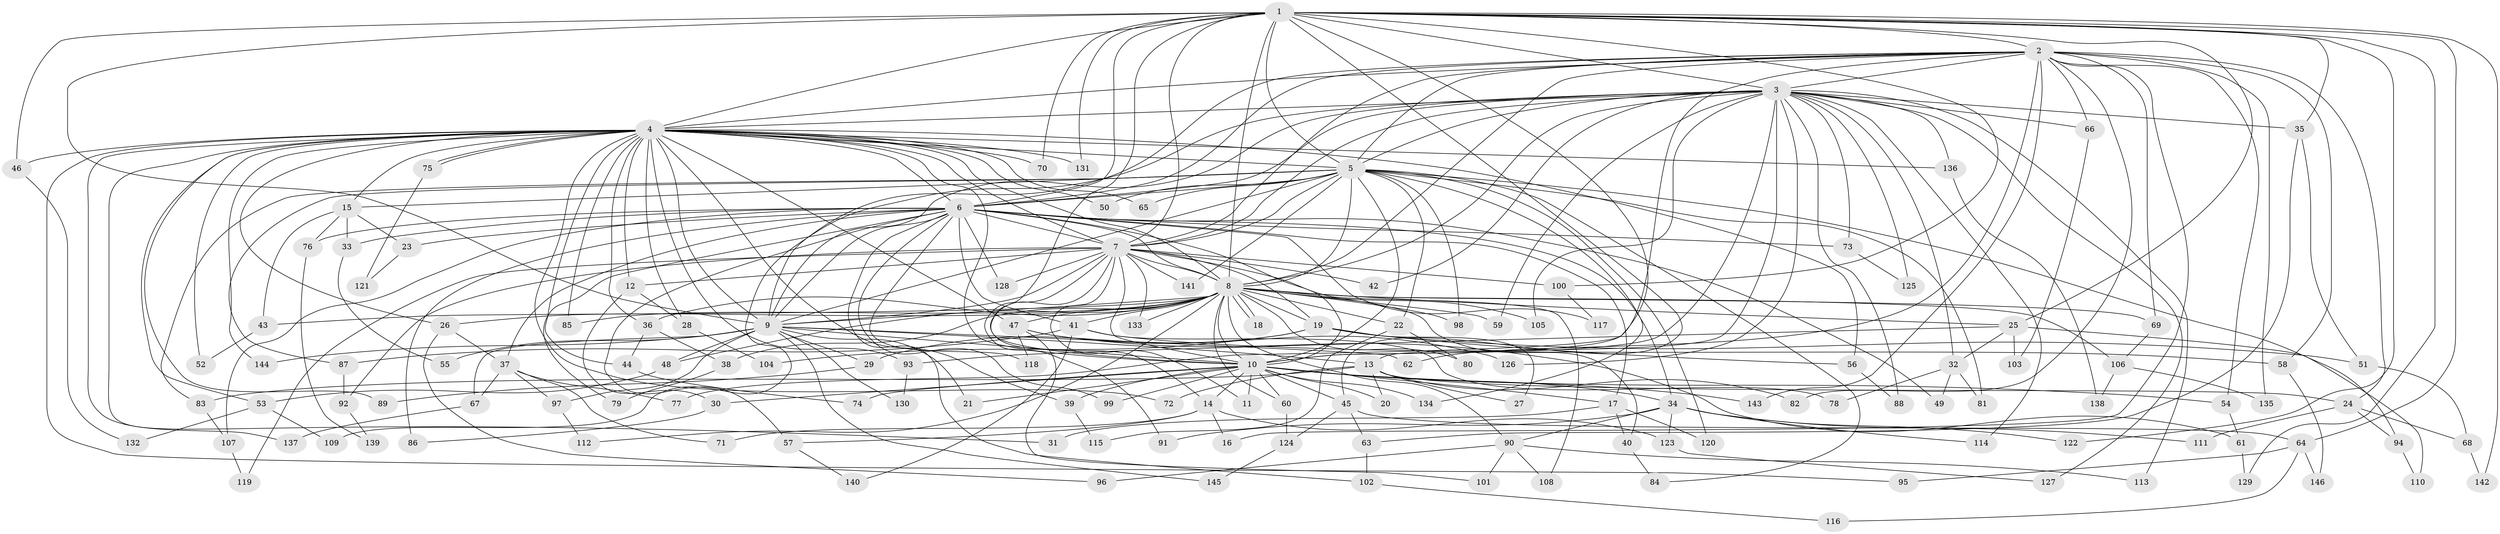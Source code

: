 // coarse degree distribution, {20: 0.017857142857142856, 17: 0.008928571428571428, 23: 0.008928571428571428, 35: 0.008928571428571428, 28: 0.008928571428571428, 18: 0.017857142857142856, 42: 0.008928571428571428, 2: 0.4642857142857143, 4: 0.07142857142857142, 8: 0.017857142857142856, 7: 0.026785714285714284, 5: 0.026785714285714284, 3: 0.26785714285714285, 9: 0.008928571428571428, 6: 0.03571428571428571}
// Generated by graph-tools (version 1.1) at 2025/41/03/06/25 10:41:43]
// undirected, 146 vertices, 317 edges
graph export_dot {
graph [start="1"]
  node [color=gray90,style=filled];
  1;
  2;
  3;
  4;
  5;
  6;
  7;
  8;
  9;
  10;
  11;
  12;
  13;
  14;
  15;
  16;
  17;
  18;
  19;
  20;
  21;
  22;
  23;
  24;
  25;
  26;
  27;
  28;
  29;
  30;
  31;
  32;
  33;
  34;
  35;
  36;
  37;
  38;
  39;
  40;
  41;
  42;
  43;
  44;
  45;
  46;
  47;
  48;
  49;
  50;
  51;
  52;
  53;
  54;
  55;
  56;
  57;
  58;
  59;
  60;
  61;
  62;
  63;
  64;
  65;
  66;
  67;
  68;
  69;
  70;
  71;
  72;
  73;
  74;
  75;
  76;
  77;
  78;
  79;
  80;
  81;
  82;
  83;
  84;
  85;
  86;
  87;
  88;
  89;
  90;
  91;
  92;
  93;
  94;
  95;
  96;
  97;
  98;
  99;
  100;
  101;
  102;
  103;
  104;
  105;
  106;
  107;
  108;
  109;
  110;
  111;
  112;
  113;
  114;
  115;
  116;
  117;
  118;
  119;
  120;
  121;
  122;
  123;
  124;
  125;
  126;
  127;
  128;
  129;
  130;
  131;
  132;
  133;
  134;
  135;
  136;
  137;
  138;
  139;
  140;
  141;
  142;
  143;
  144;
  145;
  146;
  1 -- 2;
  1 -- 3;
  1 -- 4;
  1 -- 5;
  1 -- 6;
  1 -- 7;
  1 -- 8;
  1 -- 9;
  1 -- 10;
  1 -- 25;
  1 -- 35;
  1 -- 45;
  1 -- 46;
  1 -- 64;
  1 -- 70;
  1 -- 77;
  1 -- 100;
  1 -- 122;
  1 -- 129;
  1 -- 131;
  1 -- 142;
  2 -- 3;
  2 -- 4;
  2 -- 5;
  2 -- 6;
  2 -- 7;
  2 -- 8;
  2 -- 9;
  2 -- 10;
  2 -- 16;
  2 -- 24;
  2 -- 54;
  2 -- 58;
  2 -- 62;
  2 -- 66;
  2 -- 69;
  2 -- 82;
  2 -- 135;
  2 -- 143;
  3 -- 4;
  3 -- 5;
  3 -- 6;
  3 -- 7;
  3 -- 8;
  3 -- 9;
  3 -- 10;
  3 -- 13;
  3 -- 32;
  3 -- 35;
  3 -- 42;
  3 -- 59;
  3 -- 66;
  3 -- 73;
  3 -- 88;
  3 -- 105;
  3 -- 109;
  3 -- 113;
  3 -- 114;
  3 -- 125;
  3 -- 126;
  3 -- 127;
  3 -- 136;
  4 -- 5;
  4 -- 6;
  4 -- 7;
  4 -- 8;
  4 -- 9;
  4 -- 10;
  4 -- 12;
  4 -- 15;
  4 -- 26;
  4 -- 28;
  4 -- 31;
  4 -- 36;
  4 -- 39;
  4 -- 44;
  4 -- 46;
  4 -- 47;
  4 -- 50;
  4 -- 52;
  4 -- 53;
  4 -- 56;
  4 -- 65;
  4 -- 70;
  4 -- 72;
  4 -- 75;
  4 -- 75;
  4 -- 85;
  4 -- 89;
  4 -- 93;
  4 -- 95;
  4 -- 131;
  4 -- 136;
  4 -- 137;
  4 -- 144;
  5 -- 6;
  5 -- 7;
  5 -- 8;
  5 -- 9;
  5 -- 10;
  5 -- 15;
  5 -- 22;
  5 -- 50;
  5 -- 65;
  5 -- 81;
  5 -- 83;
  5 -- 84;
  5 -- 87;
  5 -- 94;
  5 -- 98;
  5 -- 120;
  5 -- 134;
  5 -- 141;
  6 -- 7;
  6 -- 8;
  6 -- 9;
  6 -- 10;
  6 -- 17;
  6 -- 23;
  6 -- 33;
  6 -- 34;
  6 -- 37;
  6 -- 41;
  6 -- 49;
  6 -- 57;
  6 -- 73;
  6 -- 76;
  6 -- 79;
  6 -- 86;
  6 -- 99;
  6 -- 102;
  6 -- 107;
  6 -- 117;
  6 -- 118;
  6 -- 128;
  7 -- 8;
  7 -- 9;
  7 -- 10;
  7 -- 11;
  7 -- 12;
  7 -- 14;
  7 -- 19;
  7 -- 42;
  7 -- 91;
  7 -- 92;
  7 -- 100;
  7 -- 108;
  7 -- 119;
  7 -- 128;
  7 -- 133;
  7 -- 141;
  8 -- 9;
  8 -- 10;
  8 -- 18;
  8 -- 18;
  8 -- 19;
  8 -- 22;
  8 -- 25;
  8 -- 26;
  8 -- 36;
  8 -- 38;
  8 -- 40;
  8 -- 41;
  8 -- 43;
  8 -- 47;
  8 -- 48;
  8 -- 59;
  8 -- 60;
  8 -- 69;
  8 -- 80;
  8 -- 85;
  8 -- 90;
  8 -- 98;
  8 -- 105;
  8 -- 106;
  8 -- 112;
  8 -- 133;
  9 -- 10;
  9 -- 13;
  9 -- 21;
  9 -- 29;
  9 -- 48;
  9 -- 55;
  9 -- 62;
  9 -- 67;
  9 -- 97;
  9 -- 130;
  9 -- 144;
  9 -- 145;
  10 -- 11;
  10 -- 14;
  10 -- 17;
  10 -- 20;
  10 -- 21;
  10 -- 30;
  10 -- 34;
  10 -- 39;
  10 -- 45;
  10 -- 54;
  10 -- 60;
  10 -- 74;
  10 -- 99;
  10 -- 134;
  10 -- 143;
  12 -- 28;
  12 -- 30;
  13 -- 20;
  13 -- 24;
  13 -- 27;
  13 -- 72;
  13 -- 82;
  13 -- 83;
  14 -- 16;
  14 -- 57;
  14 -- 71;
  14 -- 123;
  15 -- 23;
  15 -- 33;
  15 -- 43;
  15 -- 76;
  17 -- 31;
  17 -- 40;
  17 -- 120;
  19 -- 27;
  19 -- 29;
  19 -- 51;
  19 -- 56;
  19 -- 104;
  22 -- 80;
  22 -- 115;
  23 -- 121;
  24 -- 68;
  24 -- 94;
  24 -- 111;
  25 -- 32;
  25 -- 93;
  25 -- 103;
  25 -- 110;
  26 -- 37;
  26 -- 96;
  28 -- 104;
  29 -- 89;
  30 -- 86;
  32 -- 49;
  32 -- 78;
  32 -- 81;
  33 -- 55;
  34 -- 90;
  34 -- 91;
  34 -- 111;
  34 -- 114;
  34 -- 122;
  34 -- 123;
  35 -- 51;
  35 -- 63;
  36 -- 38;
  36 -- 44;
  37 -- 67;
  37 -- 71;
  37 -- 77;
  37 -- 97;
  38 -- 79;
  39 -- 115;
  40 -- 84;
  41 -- 58;
  41 -- 78;
  41 -- 87;
  41 -- 140;
  43 -- 52;
  44 -- 74;
  45 -- 63;
  45 -- 64;
  45 -- 124;
  46 -- 132;
  47 -- 61;
  47 -- 101;
  47 -- 118;
  47 -- 126;
  48 -- 53;
  51 -- 68;
  53 -- 109;
  53 -- 132;
  54 -- 61;
  56 -- 88;
  57 -- 140;
  58 -- 146;
  60 -- 124;
  61 -- 129;
  63 -- 102;
  64 -- 95;
  64 -- 116;
  64 -- 146;
  66 -- 103;
  67 -- 137;
  68 -- 142;
  69 -- 106;
  73 -- 125;
  75 -- 121;
  76 -- 139;
  83 -- 107;
  87 -- 92;
  90 -- 96;
  90 -- 101;
  90 -- 108;
  90 -- 113;
  92 -- 139;
  93 -- 130;
  94 -- 110;
  97 -- 112;
  100 -- 117;
  102 -- 116;
  106 -- 135;
  106 -- 138;
  107 -- 119;
  123 -- 127;
  124 -- 145;
  136 -- 138;
}

